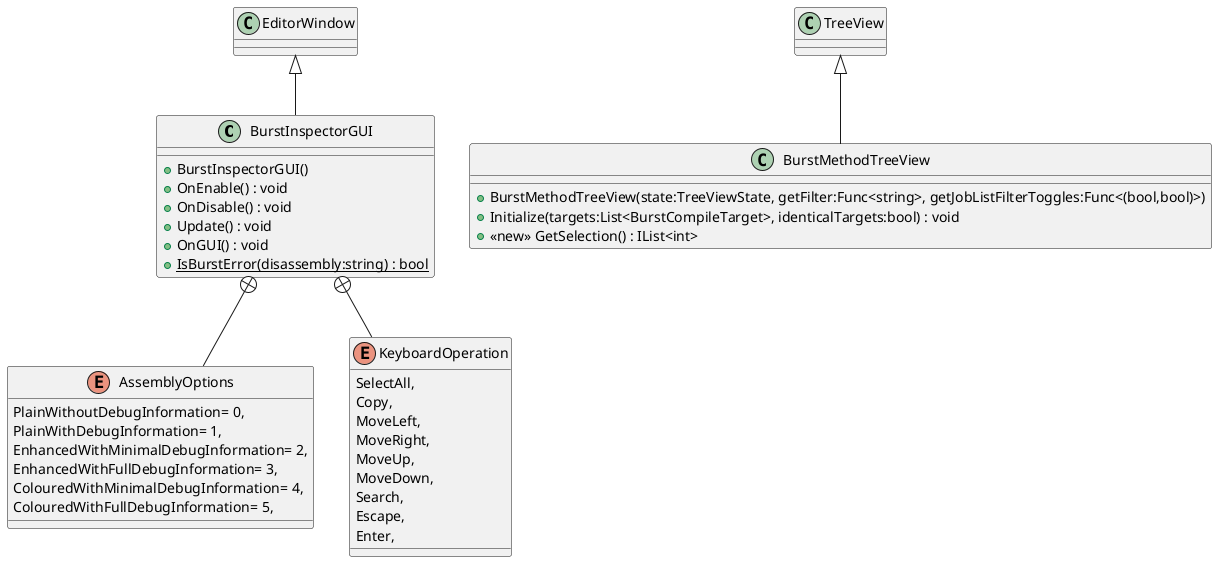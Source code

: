 @startuml
class BurstInspectorGUI {
    + BurstInspectorGUI()
    + OnEnable() : void
    + OnDisable() : void
    + Update() : void
    + OnGUI() : void
    + {static} IsBurstError(disassembly:string) : bool
}
class BurstMethodTreeView {
    + BurstMethodTreeView(state:TreeViewState, getFilter:Func<string>, getJobListFilterToggles:Func<(bool,bool)>)
    + Initialize(targets:List<BurstCompileTarget>, identicalTargets:bool) : void
    + <<new>> GetSelection() : IList<int>
}
enum AssemblyOptions {
    PlainWithoutDebugInformation= 0,
    PlainWithDebugInformation= 1,
    EnhancedWithMinimalDebugInformation= 2,
    EnhancedWithFullDebugInformation= 3,
    ColouredWithMinimalDebugInformation= 4,
    ColouredWithFullDebugInformation= 5,
}
enum KeyboardOperation {
    SelectAll,
    Copy,
    MoveLeft,
    MoveRight,
    MoveUp,
    MoveDown,
    Search,
    Escape,
    Enter,
}
EditorWindow <|-- BurstInspectorGUI
TreeView <|-- BurstMethodTreeView
BurstInspectorGUI +-- AssemblyOptions
BurstInspectorGUI +-- KeyboardOperation
@enduml
